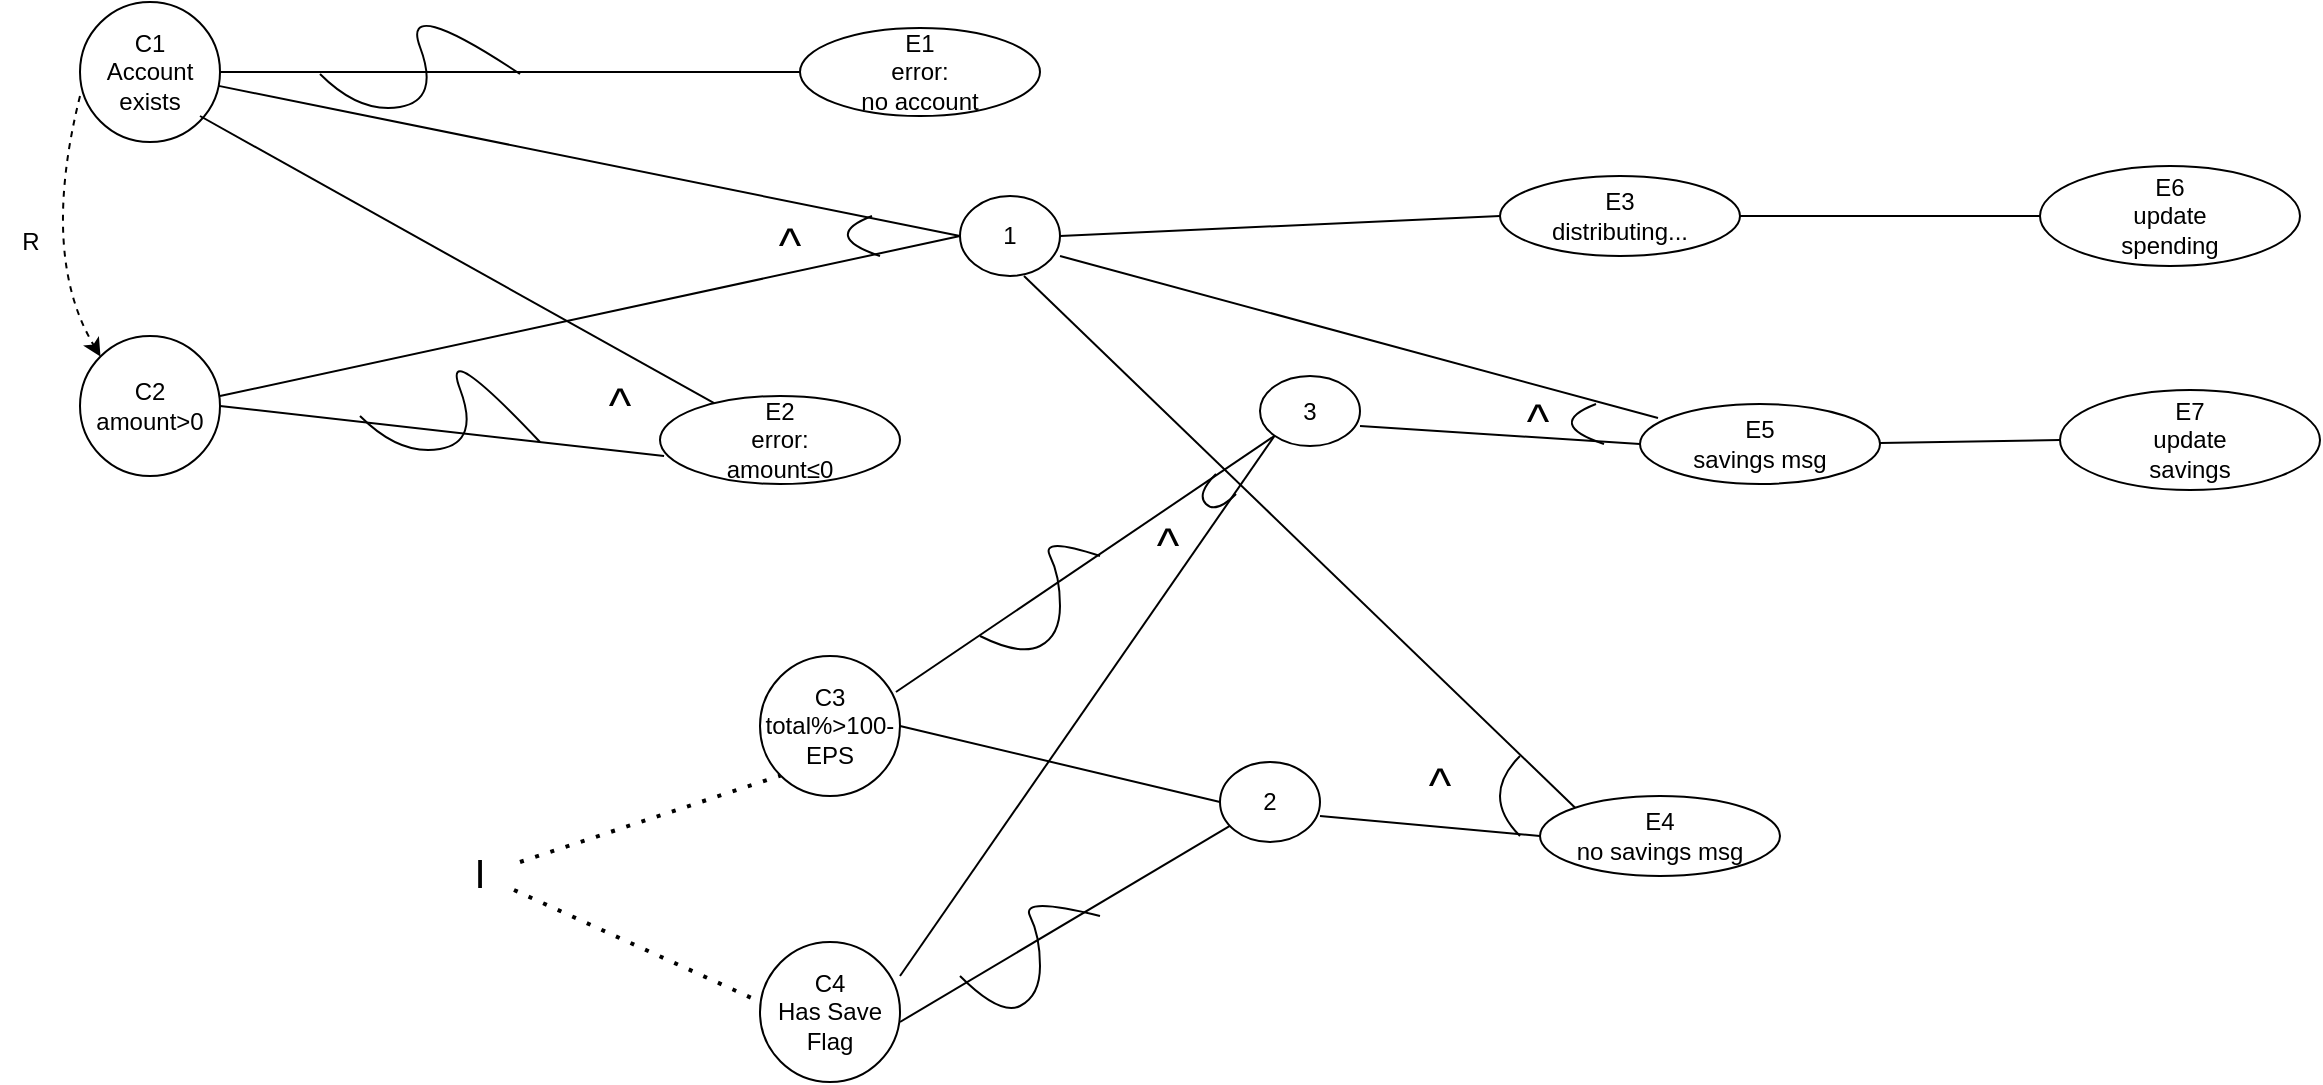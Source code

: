 <mxfile version="26.2.14">
  <diagram id="6c526acd-7617-469c-a10f-92b7c20c3156" name="Page-1">
    <mxGraphModel dx="1520" dy="863" grid="1" gridSize="10" guides="1" tooltips="1" connect="1" arrows="1" fold="1" page="1" pageScale="1" pageWidth="1700" pageHeight="1100" math="0" shadow="0">
      <root>
        <mxCell id="0" />
        <mxCell id="1" parent="0" />
        <mxCell id="nbpBO7r62uUx5-6EKn1k-6" style="edgeStyle=orthogonalEdgeStyle;rounded=0;orthogonalLoop=1;jettySize=auto;html=1;exitX=1;exitY=0.5;exitDx=0;exitDy=0;entryX=0;entryY=0.5;entryDx=0;entryDy=0;endArrow=none;startFill=0;" parent="1" source="c1" target="e1" edge="1">
          <mxGeometry relative="1" as="geometry" />
        </mxCell>
        <mxCell id="c1" value="C1&#xa;Account&#xa;exists" style="ellipse;whiteSpace=wrap;html=1;aspect=fixed;" parent="1" vertex="1">
          <mxGeometry x="40" y="23" width="70" height="70" as="geometry" />
        </mxCell>
        <mxCell id="c2" value="C2&#xa;amount&gt;0" style="ellipse;whiteSpace=wrap;html=1;aspect=fixed;" parent="1" vertex="1">
          <mxGeometry x="40" y="190" width="70" height="70" as="geometry" />
        </mxCell>
        <mxCell id="c3" value="C3&#xa;total%&gt;100-EPS" style="ellipse;whiteSpace=wrap;html=1;aspect=fixed;" parent="1" vertex="1">
          <mxGeometry x="380" y="350" width="70" height="70" as="geometry" />
        </mxCell>
        <mxCell id="e1" value="E1&#xa;error:&#xa;no account" style="ellipse;whiteSpace=wrap;html=1;" parent="1" vertex="1">
          <mxGeometry x="400" y="36" width="120" height="44" as="geometry" />
        </mxCell>
        <mxCell id="e2" value="E2&#xa;error:&#xa;amount≤0" style="ellipse;whiteSpace=wrap;html=1;" parent="1" vertex="1">
          <mxGeometry x="330" y="220" width="120" height="44" as="geometry" />
        </mxCell>
        <mxCell id="e3" value="1" style="ellipse;whiteSpace=wrap;html=1;" parent="1" vertex="1">
          <mxGeometry x="480" y="120" width="50" height="40" as="geometry" />
        </mxCell>
        <mxCell id="e4" value="E4&#xa;no savings msg" style="ellipse;whiteSpace=wrap;html=1;" parent="1" vertex="1">
          <mxGeometry x="770" y="420" width="120" height="40" as="geometry" />
        </mxCell>
        <mxCell id="e5" value="E5&#xa;savings msg" style="ellipse;whiteSpace=wrap;html=1;" parent="1" vertex="1">
          <mxGeometry x="820" y="224" width="120" height="40" as="geometry" />
        </mxCell>
        <mxCell id="e6" value="E6&#xa;update&#xa;spending" style="ellipse;whiteSpace=wrap;html=1;" parent="1" vertex="1">
          <mxGeometry x="1020" y="105" width="130" height="50" as="geometry" />
        </mxCell>
        <mxCell id="e7" value="E7&#xa;update&#xa;savings" style="ellipse;whiteSpace=wrap;html=1;" parent="1" vertex="1">
          <mxGeometry x="1030" y="217" width="130" height="50" as="geometry" />
        </mxCell>
        <mxCell id="nbpBO7r62uUx5-6EKn1k-7" value="" style="curved=1;endArrow=none;html=1;rounded=0;startFill=0;" parent="1" edge="1">
          <mxGeometry width="50" height="50" relative="1" as="geometry">
            <mxPoint x="160" y="59" as="sourcePoint" />
            <mxPoint x="260" y="59" as="targetPoint" />
            <Array as="points">
              <mxPoint x="180" y="79" />
              <mxPoint x="220" y="72" />
              <mxPoint x="200" y="19" />
            </Array>
          </mxGeometry>
        </mxCell>
        <mxCell id="nbpBO7r62uUx5-6EKn1k-8" value="" style="endArrow=none;html=1;rounded=0;" parent="1" target="e2" edge="1">
          <mxGeometry width="50" height="50" relative="1" as="geometry">
            <mxPoint x="100" y="80" as="sourcePoint" />
            <mxPoint x="390" y="180" as="targetPoint" />
          </mxGeometry>
        </mxCell>
        <mxCell id="nbpBO7r62uUx5-6EKn1k-9" value="" style="endArrow=none;html=1;rounded=0;entryX=0.017;entryY=0.682;entryDx=0;entryDy=0;entryPerimeter=0;exitX=1;exitY=0.5;exitDx=0;exitDy=0;" parent="1" source="c2" target="e2" edge="1">
          <mxGeometry width="50" height="50" relative="1" as="geometry">
            <mxPoint x="100" y="264.5" as="sourcePoint" />
            <mxPoint x="370" y="264.5" as="targetPoint" />
          </mxGeometry>
        </mxCell>
        <mxCell id="nbpBO7r62uUx5-6EKn1k-11" value="&lt;font style=&quot;font-size: 24px;&quot;&gt;^&lt;/font&gt;" style="text;html=1;align=center;verticalAlign=middle;whiteSpace=wrap;rounded=0;" parent="1" vertex="1">
          <mxGeometry x="280" y="210" width="60" height="30" as="geometry" />
        </mxCell>
        <mxCell id="nbpBO7r62uUx5-6EKn1k-13" value="" style="endArrow=none;html=1;rounded=0;entryX=0;entryY=0.5;entryDx=0;entryDy=0;" parent="1" source="c1" edge="1" target="e3">
          <mxGeometry width="50" height="50" relative="1" as="geometry">
            <mxPoint x="440" y="190" as="sourcePoint" />
            <mxPoint x="490" y="140" as="targetPoint" />
          </mxGeometry>
        </mxCell>
        <mxCell id="nbpBO7r62uUx5-6EKn1k-14" value="" style="endArrow=none;html=1;rounded=0;entryX=0;entryY=0.5;entryDx=0;entryDy=0;" parent="1" target="e3" edge="1">
          <mxGeometry width="50" height="50" relative="1" as="geometry">
            <mxPoint x="110" y="220" as="sourcePoint" />
            <mxPoint x="160" y="170" as="targetPoint" />
          </mxGeometry>
        </mxCell>
        <mxCell id="nbpBO7r62uUx5-6EKn1k-15" value="" style="curved=1;endArrow=none;html=1;rounded=0;startFill=0;" parent="1" edge="1">
          <mxGeometry width="50" height="50" relative="1" as="geometry">
            <mxPoint x="440" y="150" as="sourcePoint" />
            <mxPoint x="436" y="130" as="targetPoint" />
            <Array as="points">
              <mxPoint x="410" y="140" />
            </Array>
          </mxGeometry>
        </mxCell>
        <mxCell id="nbpBO7r62uUx5-6EKn1k-16" value="&lt;font style=&quot;font-size: 24px;&quot;&gt;^&lt;/font&gt;" style="text;html=1;align=center;verticalAlign=middle;whiteSpace=wrap;rounded=0;" parent="1" vertex="1">
          <mxGeometry x="365" y="130" width="60" height="30" as="geometry" />
        </mxCell>
        <mxCell id="nbpBO7r62uUx5-6EKn1k-21" value="" style="curved=1;endArrow=none;html=1;rounded=0;startFill=0;" parent="1" edge="1">
          <mxGeometry width="50" height="50" relative="1" as="geometry">
            <mxPoint x="180" y="230" as="sourcePoint" />
            <mxPoint x="270" y="243" as="targetPoint" />
            <Array as="points">
              <mxPoint x="200" y="250" />
              <mxPoint x="240" y="243" />
              <mxPoint x="220" y="190" />
            </Array>
          </mxGeometry>
        </mxCell>
        <mxCell id="nbpBO7r62uUx5-6EKn1k-23" value="E3&#xa;distributing..." style="ellipse;whiteSpace=wrap;html=1;" parent="1" vertex="1">
          <mxGeometry x="750" y="110" width="120" height="40" as="geometry" />
        </mxCell>
        <mxCell id="nbpBO7r62uUx5-6EKn1k-24" value="" style="endArrow=none;html=1;rounded=0;entryX=0;entryY=0.5;entryDx=0;entryDy=0;exitX=1;exitY=0.5;exitDx=0;exitDy=0;" parent="1" source="e3" target="nbpBO7r62uUx5-6EKn1k-23" edge="1">
          <mxGeometry width="50" height="50" relative="1" as="geometry">
            <mxPoint x="525" y="150" as="sourcePoint" />
            <mxPoint x="575" y="100" as="targetPoint" />
          </mxGeometry>
        </mxCell>
        <mxCell id="nbpBO7r62uUx5-6EKn1k-37" value="" style="endArrow=none;html=1;rounded=0;exitX=1;exitY=0.5;exitDx=0;exitDy=0;" parent="1" source="nbpBO7r62uUx5-6EKn1k-23" edge="1">
          <mxGeometry width="50" height="50" relative="1" as="geometry">
            <mxPoint x="970" y="180" as="sourcePoint" />
            <mxPoint x="1020" y="130" as="targetPoint" />
          </mxGeometry>
        </mxCell>
        <mxCell id="nbpBO7r62uUx5-6EKn1k-40" value="C4&lt;br&gt;Has Save Flag" style="ellipse;whiteSpace=wrap;html=1;aspect=fixed;" parent="1" vertex="1">
          <mxGeometry x="380" y="493" width="70" height="70" as="geometry" />
        </mxCell>
        <mxCell id="nbpBO7r62uUx5-6EKn1k-42" value="2" style="ellipse;whiteSpace=wrap;html=1;" parent="1" vertex="1">
          <mxGeometry x="610" y="403" width="50" height="40" as="geometry" />
        </mxCell>
        <mxCell id="nbpBO7r62uUx5-6EKn1k-43" value="" style="endArrow=none;html=1;rounded=0;entryX=0;entryY=0.5;entryDx=0;entryDy=0;exitX=1;exitY=0.5;exitDx=0;exitDy=0;" parent="1" source="c3" target="nbpBO7r62uUx5-6EKn1k-42" edge="1">
          <mxGeometry width="50" height="50" relative="1" as="geometry">
            <mxPoint x="550" y="250" as="sourcePoint" />
            <mxPoint x="600" y="200" as="targetPoint" />
          </mxGeometry>
        </mxCell>
        <mxCell id="nbpBO7r62uUx5-6EKn1k-44" value="" style="endArrow=none;html=1;rounded=0;" parent="1" target="nbpBO7r62uUx5-6EKn1k-42" edge="1">
          <mxGeometry width="50" height="50" relative="1" as="geometry">
            <mxPoint x="450" y="533" as="sourcePoint" />
            <mxPoint x="500" y="483" as="targetPoint" />
          </mxGeometry>
        </mxCell>
        <mxCell id="nbpBO7r62uUx5-6EKn1k-45" value="3" style="ellipse;whiteSpace=wrap;html=1;" parent="1" vertex="1">
          <mxGeometry x="630" y="210" width="50" height="35" as="geometry" />
        </mxCell>
        <mxCell id="nbpBO7r62uUx5-6EKn1k-46" value="" style="endArrow=none;html=1;rounded=0;entryX=0;entryY=0.5;entryDx=0;entryDy=0;" parent="1" target="e4" edge="1">
          <mxGeometry width="50" height="50" relative="1" as="geometry">
            <mxPoint x="660" y="430" as="sourcePoint" />
            <mxPoint x="710" y="380" as="targetPoint" />
          </mxGeometry>
        </mxCell>
        <mxCell id="nbpBO7r62uUx5-6EKn1k-48" value="" style="endArrow=none;html=1;rounded=0;exitX=0.075;exitY=0.175;exitDx=0;exitDy=0;exitPerimeter=0;" parent="1" source="e5" edge="1">
          <mxGeometry width="50" height="50" relative="1" as="geometry">
            <mxPoint x="470" y="210" as="sourcePoint" />
            <mxPoint x="530" y="150" as="targetPoint" />
          </mxGeometry>
        </mxCell>
        <mxCell id="nbpBO7r62uUx5-6EKn1k-49" value="" style="endArrow=none;html=1;rounded=0;exitX=0;exitY=0;exitDx=0;exitDy=0;" parent="1" source="e4" edge="1">
          <mxGeometry width="50" height="50" relative="1" as="geometry">
            <mxPoint x="600" y="235" as="sourcePoint" />
            <mxPoint x="512" y="160" as="targetPoint" />
          </mxGeometry>
        </mxCell>
        <mxCell id="nbpBO7r62uUx5-6EKn1k-50" value="" style="endArrow=none;html=1;rounded=0;entryX=0;entryY=0.5;entryDx=0;entryDy=0;" parent="1" target="e5" edge="1">
          <mxGeometry width="50" height="50" relative="1" as="geometry">
            <mxPoint x="680" y="235" as="sourcePoint" />
            <mxPoint x="790" y="245" as="targetPoint" />
          </mxGeometry>
        </mxCell>
        <mxCell id="nbpBO7r62uUx5-6EKn1k-52" value="" style="curved=1;endArrow=none;html=1;rounded=0;startFill=0;" parent="1" edge="1">
          <mxGeometry width="50" height="50" relative="1" as="geometry">
            <mxPoint x="480" y="510" as="sourcePoint" />
            <mxPoint x="550" y="480" as="targetPoint" />
            <Array as="points">
              <mxPoint x="500" y="530" />
              <mxPoint x="520" y="520" />
              <mxPoint x="520" y="490" />
              <mxPoint x="510" y="470" />
            </Array>
          </mxGeometry>
        </mxCell>
        <mxCell id="nbpBO7r62uUx5-6EKn1k-53" value="&lt;font style=&quot;font-size: 20px;&quot;&gt;I&lt;/font&gt;" style="text;html=1;align=center;verticalAlign=middle;whiteSpace=wrap;rounded=0;" parent="1" vertex="1">
          <mxGeometry x="210" y="443" width="60" height="30" as="geometry" />
        </mxCell>
        <mxCell id="nbpBO7r62uUx5-6EKn1k-54" value="" style="endArrow=none;dashed=1;html=1;dashPattern=1 3;strokeWidth=2;rounded=0;entryX=0;entryY=1;entryDx=0;entryDy=0;" parent="1" target="c3" edge="1">
          <mxGeometry width="50" height="50" relative="1" as="geometry">
            <mxPoint x="260" y="453" as="sourcePoint" />
            <mxPoint x="310" y="403" as="targetPoint" />
          </mxGeometry>
        </mxCell>
        <mxCell id="nbpBO7r62uUx5-6EKn1k-56" value="" style="endArrow=none;dashed=1;html=1;dashPattern=1 3;strokeWidth=2;rounded=0;entryX=-0.029;entryY=0.414;entryDx=0;entryDy=0;entryPerimeter=0;" parent="1" target="nbpBO7r62uUx5-6EKn1k-40" edge="1">
          <mxGeometry width="50" height="50" relative="1" as="geometry">
            <mxPoint x="257" y="467" as="sourcePoint" />
            <mxPoint x="378.566" y="504.646" as="targetPoint" />
          </mxGeometry>
        </mxCell>
        <mxCell id="nbpBO7r62uUx5-6EKn1k-57" value="" style="curved=1;endArrow=none;html=1;rounded=0;startFill=0;" parent="1" edge="1">
          <mxGeometry width="50" height="50" relative="1" as="geometry">
            <mxPoint x="760" y="440" as="sourcePoint" />
            <mxPoint x="760" y="400" as="targetPoint" />
            <Array as="points">
              <mxPoint x="750" y="430" />
              <mxPoint x="750" y="410" />
            </Array>
          </mxGeometry>
        </mxCell>
        <mxCell id="nbpBO7r62uUx5-6EKn1k-58" value="&lt;font style=&quot;font-size: 24px;&quot;&gt;^&lt;/font&gt;" style="text;html=1;align=center;verticalAlign=middle;whiteSpace=wrap;rounded=0;" parent="1" vertex="1">
          <mxGeometry x="690" y="400" width="60" height="30" as="geometry" />
        </mxCell>
        <mxCell id="nbpBO7r62uUx5-6EKn1k-59" value="" style="endArrow=none;html=1;rounded=0;entryX=0;entryY=1;entryDx=0;entryDy=0;" parent="1" target="nbpBO7r62uUx5-6EKn1k-45" edge="1">
          <mxGeometry width="50" height="50" relative="1" as="geometry">
            <mxPoint x="450" y="510" as="sourcePoint" />
            <mxPoint x="500" y="460" as="targetPoint" />
          </mxGeometry>
        </mxCell>
        <mxCell id="nbpBO7r62uUx5-6EKn1k-60" value="" style="endArrow=none;html=1;rounded=0;entryX=0;entryY=1;entryDx=0;entryDy=0;exitX=0.971;exitY=0.257;exitDx=0;exitDy=0;exitPerimeter=0;" parent="1" target="nbpBO7r62uUx5-6EKn1k-45" edge="1" source="c3">
          <mxGeometry width="50" height="50" relative="1" as="geometry">
            <mxPoint x="450" y="363" as="sourcePoint" />
            <mxPoint x="637" y="93" as="targetPoint" />
          </mxGeometry>
        </mxCell>
        <mxCell id="nbpBO7r62uUx5-6EKn1k-61" value="" style="curved=1;endArrow=none;html=1;rounded=0;startFill=0;" parent="1" edge="1">
          <mxGeometry width="50" height="50" relative="1" as="geometry">
            <mxPoint x="490" y="340" as="sourcePoint" />
            <mxPoint x="550" y="300" as="targetPoint" />
            <Array as="points">
              <mxPoint x="510" y="350" />
              <mxPoint x="530" y="340" />
              <mxPoint x="530" y="310" />
              <mxPoint x="520" y="290" />
            </Array>
          </mxGeometry>
        </mxCell>
        <mxCell id="nbpBO7r62uUx5-6EKn1k-64" value="&lt;font style=&quot;font-size: 24px;&quot;&gt;^&lt;/font&gt;" style="text;html=1;align=center;verticalAlign=middle;whiteSpace=wrap;rounded=0;" parent="1" vertex="1">
          <mxGeometry x="554" y="280" width="60" height="30" as="geometry" />
        </mxCell>
        <mxCell id="nbpBO7r62uUx5-6EKn1k-68" value="" style="curved=1;endArrow=none;html=1;rounded=0;startFill=0;" parent="1" edge="1">
          <mxGeometry width="50" height="50" relative="1" as="geometry">
            <mxPoint x="618" y="269" as="sourcePoint" />
            <mxPoint x="608" y="259" as="targetPoint" />
            <Array as="points">
              <mxPoint x="608" y="279" />
              <mxPoint x="598" y="269" />
            </Array>
          </mxGeometry>
        </mxCell>
        <mxCell id="nbpBO7r62uUx5-6EKn1k-72" value="" style="curved=1;endArrow=classic;html=1;rounded=0;entryX=0;entryY=0;entryDx=0;entryDy=0;dashed=1;" parent="1" target="c2" edge="1">
          <mxGeometry width="50" height="50" relative="1" as="geometry">
            <mxPoint x="40" y="70" as="sourcePoint" />
            <mxPoint x="70" y="93" as="targetPoint" />
            <Array as="points">
              <mxPoint x="20" y="150" />
            </Array>
          </mxGeometry>
        </mxCell>
        <mxCell id="nbpBO7r62uUx5-6EKn1k-73" value="R" style="text;html=1;align=center;verticalAlign=middle;resizable=0;points=[];autosize=1;strokeColor=none;fillColor=none;" parent="1" vertex="1">
          <mxGeometry y="128" width="30" height="30" as="geometry" />
        </mxCell>
        <mxCell id="nbpBO7r62uUx5-6EKn1k-74" value="" style="curved=1;endArrow=none;html=1;rounded=0;startFill=0;" parent="1" edge="1">
          <mxGeometry width="50" height="50" relative="1" as="geometry">
            <mxPoint x="802" y="244" as="sourcePoint" />
            <mxPoint x="798" y="224" as="targetPoint" />
            <Array as="points">
              <mxPoint x="772" y="234" />
            </Array>
          </mxGeometry>
        </mxCell>
        <mxCell id="nbpBO7r62uUx5-6EKn1k-75" value="&lt;font style=&quot;font-size: 24px;&quot;&gt;^&lt;/font&gt;" style="text;html=1;align=center;verticalAlign=middle;whiteSpace=wrap;rounded=0;" parent="1" vertex="1">
          <mxGeometry x="739" y="218" width="60" height="30" as="geometry" />
        </mxCell>
        <mxCell id="BifKIMLh0HxeL4Qe-Z-D-1" value="" style="endArrow=none;html=1;rounded=0;exitX=1;exitY=0.5;exitDx=0;exitDy=0;entryX=0;entryY=0.5;entryDx=0;entryDy=0;" edge="1" parent="1" target="e7">
          <mxGeometry width="50" height="50" relative="1" as="geometry">
            <mxPoint x="940" y="243.5" as="sourcePoint" />
            <mxPoint x="1090" y="243.5" as="targetPoint" />
          </mxGeometry>
        </mxCell>
      </root>
    </mxGraphModel>
  </diagram>
</mxfile>
